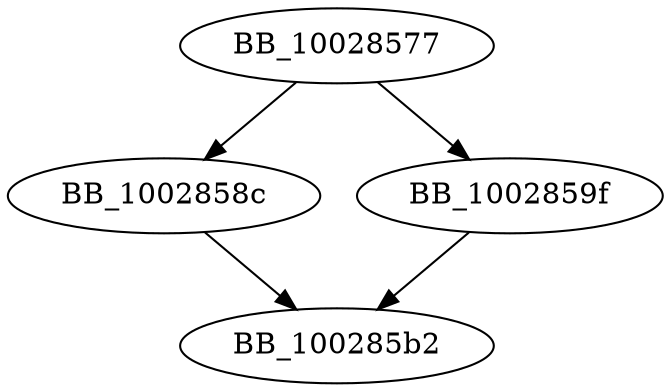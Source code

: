 DiGraph sub_10028577{
BB_10028577->BB_1002858c
BB_10028577->BB_1002859f
BB_1002858c->BB_100285b2
BB_1002859f->BB_100285b2
}
